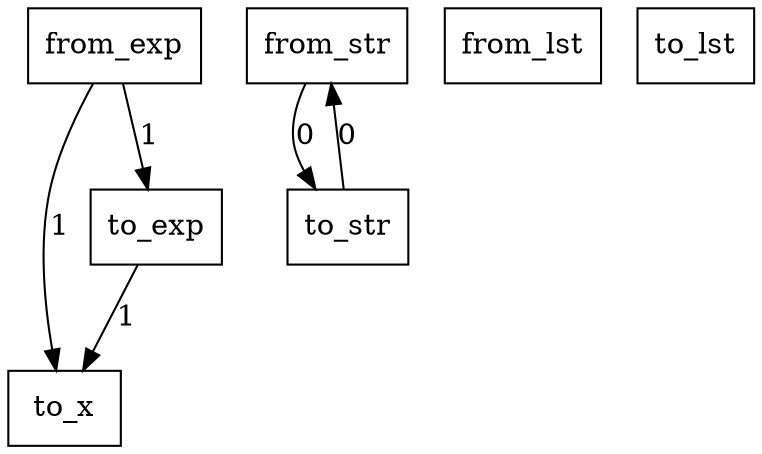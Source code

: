 digraph {
    graph [rankdir=TB
          ,bgcolor=transparent];
    node [shape=box
         ,fillcolor=white
         ,style=filled];
    0 [label=<from_exp>];
    1 [label=<from_str>];
    2 [label=<from_lst>];
    3 [label=<to_str>];
    4 [label=<to_lst>];
    5 [label=<to_x>];
    6 [label=<to_exp>];
    0 -> 5 [label=1];
    0 -> 6 [label=1];
    1 -> 3 [label=0];
    3 -> 1 [label=0];
    6 -> 5 [label=1];
}